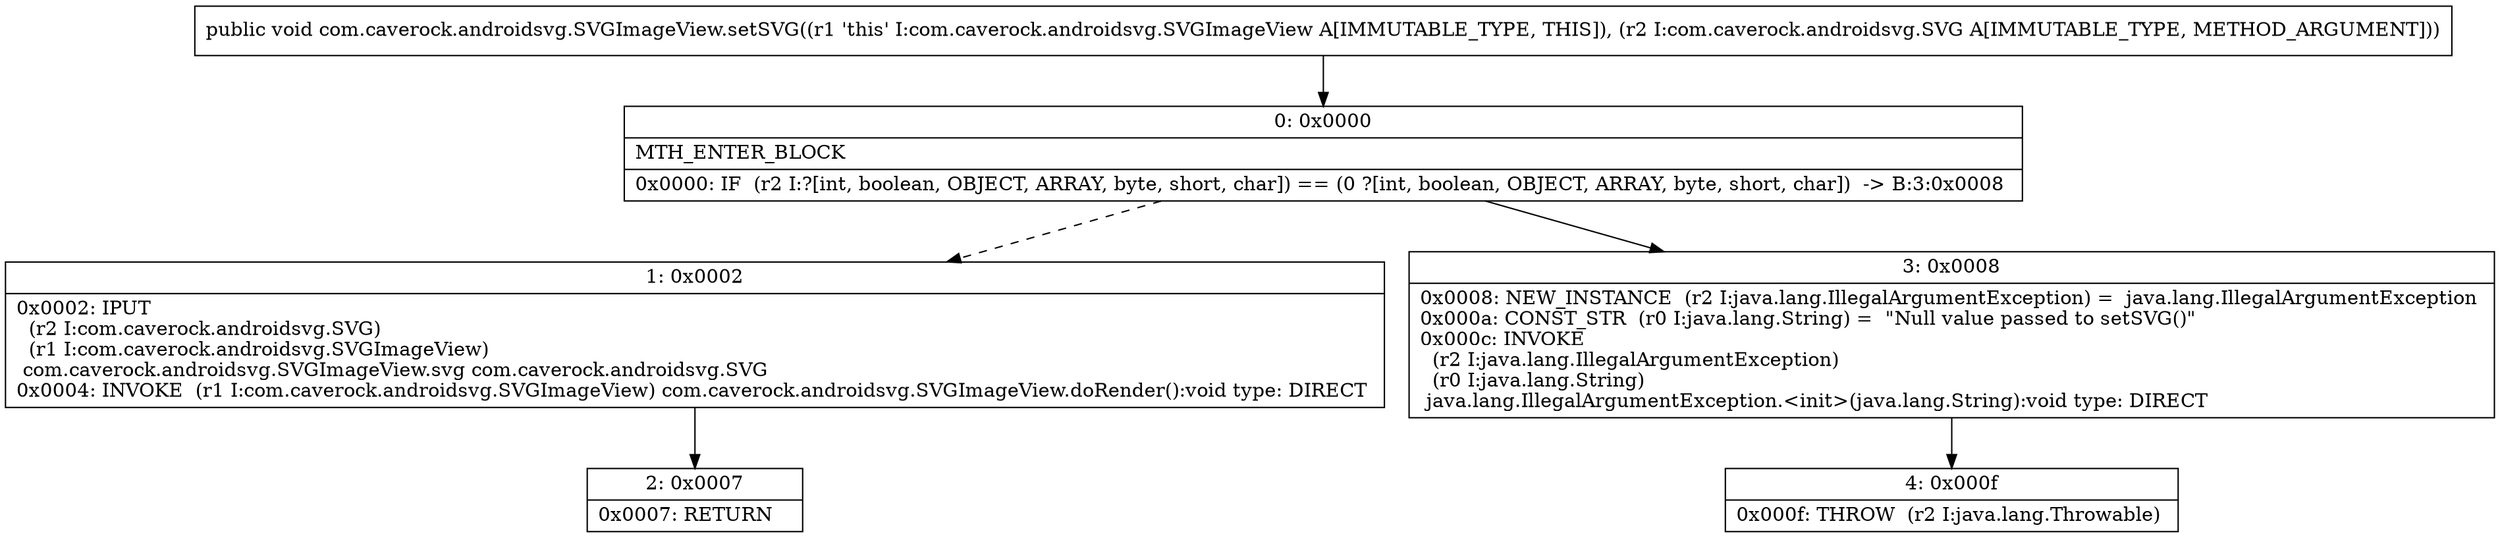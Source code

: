 digraph "CFG forcom.caverock.androidsvg.SVGImageView.setSVG(Lcom\/caverock\/androidsvg\/SVG;)V" {
Node_0 [shape=record,label="{0\:\ 0x0000|MTH_ENTER_BLOCK\l|0x0000: IF  (r2 I:?[int, boolean, OBJECT, ARRAY, byte, short, char]) == (0 ?[int, boolean, OBJECT, ARRAY, byte, short, char])  \-\> B:3:0x0008 \l}"];
Node_1 [shape=record,label="{1\:\ 0x0002|0x0002: IPUT  \l  (r2 I:com.caverock.androidsvg.SVG)\l  (r1 I:com.caverock.androidsvg.SVGImageView)\l com.caverock.androidsvg.SVGImageView.svg com.caverock.androidsvg.SVG \l0x0004: INVOKE  (r1 I:com.caverock.androidsvg.SVGImageView) com.caverock.androidsvg.SVGImageView.doRender():void type: DIRECT \l}"];
Node_2 [shape=record,label="{2\:\ 0x0007|0x0007: RETURN   \l}"];
Node_3 [shape=record,label="{3\:\ 0x0008|0x0008: NEW_INSTANCE  (r2 I:java.lang.IllegalArgumentException) =  java.lang.IllegalArgumentException \l0x000a: CONST_STR  (r0 I:java.lang.String) =  \"Null value passed to setSVG()\" \l0x000c: INVOKE  \l  (r2 I:java.lang.IllegalArgumentException)\l  (r0 I:java.lang.String)\l java.lang.IllegalArgumentException.\<init\>(java.lang.String):void type: DIRECT \l}"];
Node_4 [shape=record,label="{4\:\ 0x000f|0x000f: THROW  (r2 I:java.lang.Throwable) \l}"];
MethodNode[shape=record,label="{public void com.caverock.androidsvg.SVGImageView.setSVG((r1 'this' I:com.caverock.androidsvg.SVGImageView A[IMMUTABLE_TYPE, THIS]), (r2 I:com.caverock.androidsvg.SVG A[IMMUTABLE_TYPE, METHOD_ARGUMENT])) }"];
MethodNode -> Node_0;
Node_0 -> Node_1[style=dashed];
Node_0 -> Node_3;
Node_1 -> Node_2;
Node_3 -> Node_4;
}

